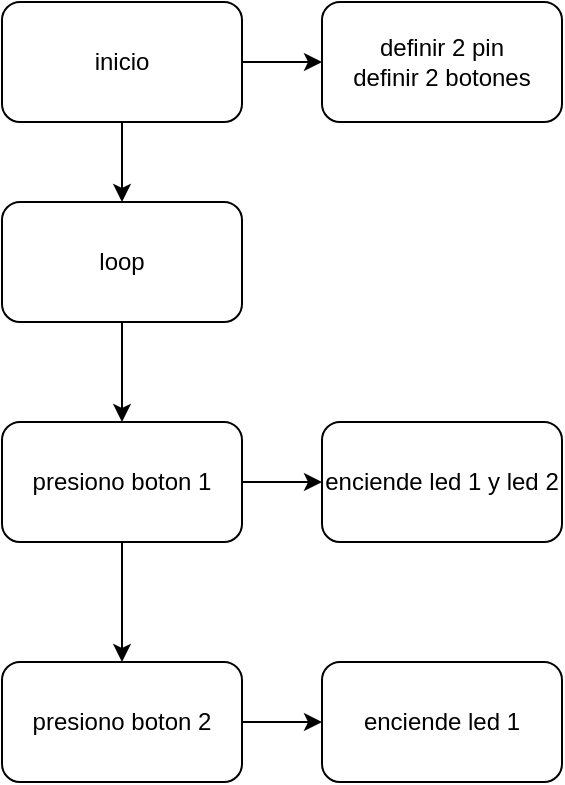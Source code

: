 <mxfile version="13.7.5" type="github">
  <diagram id="s1S7hJ7QFh07UfW3mg3C" name="Page-1">
    <mxGraphModel dx="766" dy="1619" grid="1" gridSize="10" guides="1" tooltips="1" connect="1" arrows="1" fold="1" page="1" pageScale="1" pageWidth="827" pageHeight="1169" math="0" shadow="0">
      <root>
        <mxCell id="0" />
        <mxCell id="1" parent="0" />
        <mxCell id="cR23spKQ4IgyFuUHL2Mw-8" style="edgeStyle=orthogonalEdgeStyle;rounded=0;orthogonalLoop=1;jettySize=auto;html=1;entryX=0;entryY=0.5;entryDx=0;entryDy=0;" edge="1" parent="1" source="cR23spKQ4IgyFuUHL2Mw-1" target="cR23spKQ4IgyFuUHL2Mw-2">
          <mxGeometry relative="1" as="geometry" />
        </mxCell>
        <mxCell id="cR23spKQ4IgyFuUHL2Mw-9" style="edgeStyle=orthogonalEdgeStyle;rounded=0;orthogonalLoop=1;jettySize=auto;html=1;entryX=0.5;entryY=0;entryDx=0;entryDy=0;" edge="1" parent="1" source="cR23spKQ4IgyFuUHL2Mw-1" target="cR23spKQ4IgyFuUHL2Mw-3">
          <mxGeometry relative="1" as="geometry" />
        </mxCell>
        <mxCell id="cR23spKQ4IgyFuUHL2Mw-1" value="inicio" style="rounded=1;whiteSpace=wrap;html=1;" vertex="1" parent="1">
          <mxGeometry x="160" y="-330" width="120" height="60" as="geometry" />
        </mxCell>
        <mxCell id="cR23spKQ4IgyFuUHL2Mw-2" value="definir 2 pin&lt;br&gt;definir 2 botones" style="rounded=1;whiteSpace=wrap;html=1;" vertex="1" parent="1">
          <mxGeometry x="320" y="-330" width="120" height="60" as="geometry" />
        </mxCell>
        <mxCell id="cR23spKQ4IgyFuUHL2Mw-10" style="edgeStyle=orthogonalEdgeStyle;rounded=0;orthogonalLoop=1;jettySize=auto;html=1;entryX=0.5;entryY=0;entryDx=0;entryDy=0;" edge="1" parent="1" source="cR23spKQ4IgyFuUHL2Mw-3" target="cR23spKQ4IgyFuUHL2Mw-4">
          <mxGeometry relative="1" as="geometry" />
        </mxCell>
        <mxCell id="cR23spKQ4IgyFuUHL2Mw-3" value="loop" style="rounded=1;whiteSpace=wrap;html=1;" vertex="1" parent="1">
          <mxGeometry x="160" y="-230" width="120" height="60" as="geometry" />
        </mxCell>
        <mxCell id="cR23spKQ4IgyFuUHL2Mw-11" style="edgeStyle=orthogonalEdgeStyle;rounded=0;orthogonalLoop=1;jettySize=auto;html=1;entryX=0;entryY=0.5;entryDx=0;entryDy=0;" edge="1" parent="1" source="cR23spKQ4IgyFuUHL2Mw-4" target="cR23spKQ4IgyFuUHL2Mw-5">
          <mxGeometry relative="1" as="geometry" />
        </mxCell>
        <mxCell id="cR23spKQ4IgyFuUHL2Mw-12" style="edgeStyle=orthogonalEdgeStyle;rounded=0;orthogonalLoop=1;jettySize=auto;html=1;entryX=0.5;entryY=0;entryDx=0;entryDy=0;" edge="1" parent="1" source="cR23spKQ4IgyFuUHL2Mw-4" target="cR23spKQ4IgyFuUHL2Mw-6">
          <mxGeometry relative="1" as="geometry" />
        </mxCell>
        <mxCell id="cR23spKQ4IgyFuUHL2Mw-4" value="presiono boton 1" style="rounded=1;whiteSpace=wrap;html=1;" vertex="1" parent="1">
          <mxGeometry x="160" y="-120" width="120" height="60" as="geometry" />
        </mxCell>
        <mxCell id="cR23spKQ4IgyFuUHL2Mw-5" value="enciende led 1 y led 2" style="rounded=1;whiteSpace=wrap;html=1;" vertex="1" parent="1">
          <mxGeometry x="320" y="-120" width="120" height="60" as="geometry" />
        </mxCell>
        <mxCell id="cR23spKQ4IgyFuUHL2Mw-13" style="edgeStyle=orthogonalEdgeStyle;rounded=0;orthogonalLoop=1;jettySize=auto;html=1;entryX=0;entryY=0.5;entryDx=0;entryDy=0;" edge="1" parent="1" source="cR23spKQ4IgyFuUHL2Mw-6" target="cR23spKQ4IgyFuUHL2Mw-7">
          <mxGeometry relative="1" as="geometry" />
        </mxCell>
        <mxCell id="cR23spKQ4IgyFuUHL2Mw-6" value="presiono boton 2" style="rounded=1;whiteSpace=wrap;html=1;" vertex="1" parent="1">
          <mxGeometry x="160" width="120" height="60" as="geometry" />
        </mxCell>
        <mxCell id="cR23spKQ4IgyFuUHL2Mw-7" value="enciende led 1" style="rounded=1;whiteSpace=wrap;html=1;" vertex="1" parent="1">
          <mxGeometry x="320" width="120" height="60" as="geometry" />
        </mxCell>
      </root>
    </mxGraphModel>
  </diagram>
</mxfile>
